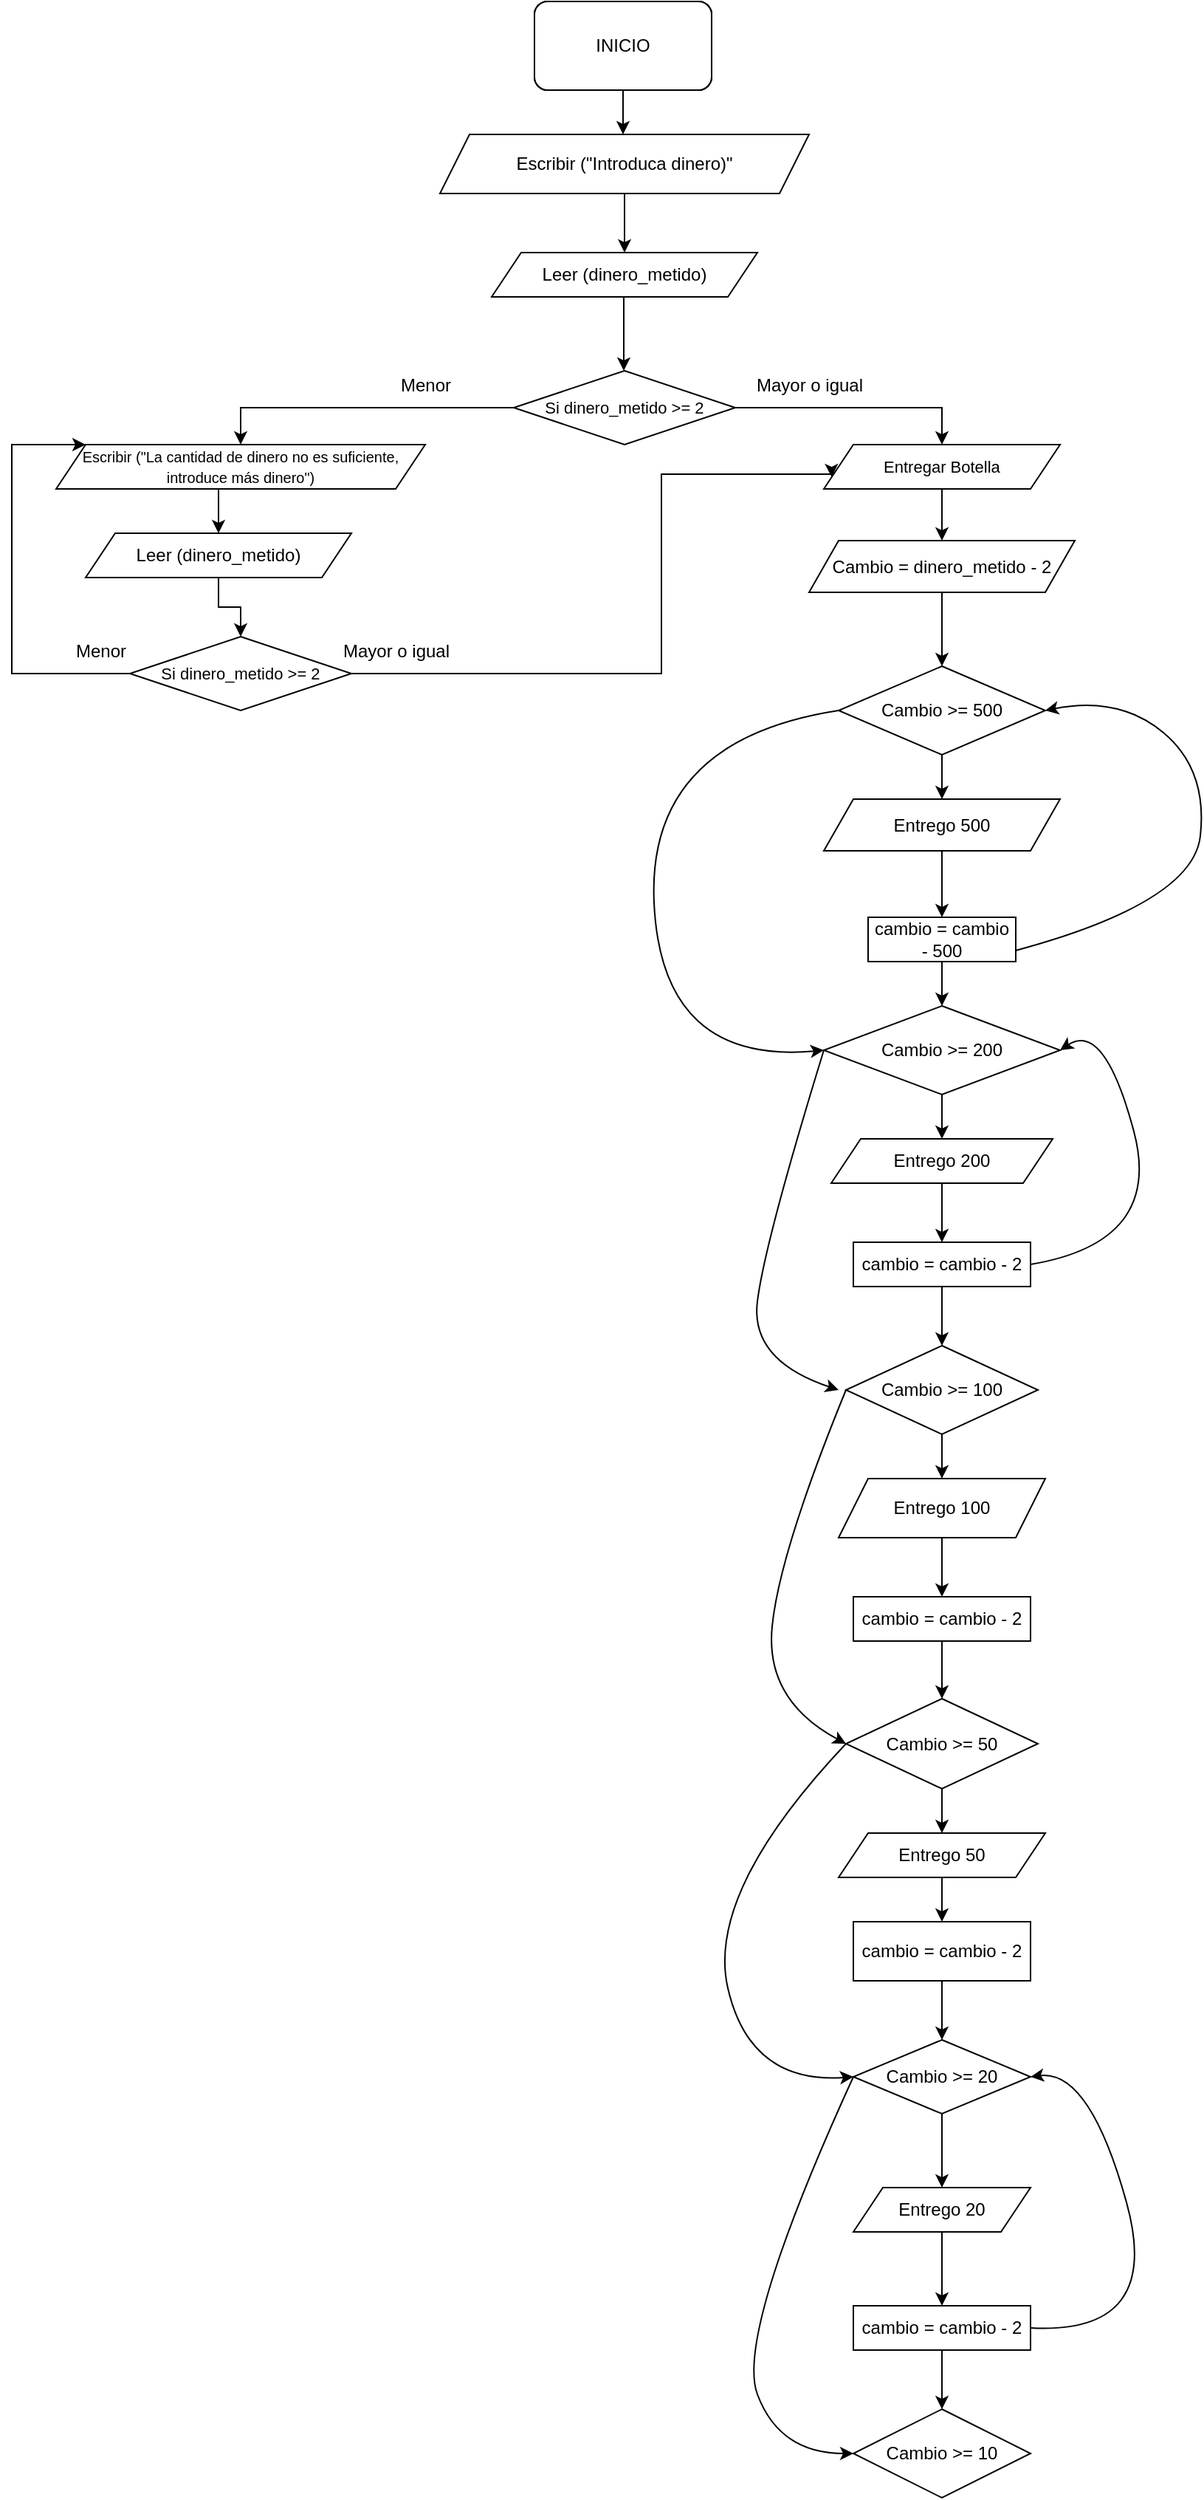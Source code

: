 <mxfile version="20.3.3" type="github">
  <diagram id="1XjNQObzMwLtmU3Wl38Y" name="Página-1">
    <mxGraphModel dx="1780" dy="532" grid="1" gridSize="10" guides="1" tooltips="1" connect="1" arrows="1" fold="1" page="1" pageScale="1" pageWidth="827" pageHeight="1169" math="0" shadow="0">
      <root>
        <mxCell id="0" />
        <mxCell id="1" parent="0" />
        <mxCell id="wKU1zmOduOE47sI-MYQm-1" value="" style="rounded=1;whiteSpace=wrap;html=1;" parent="1" vertex="1">
          <mxGeometry x="354" y="20" width="120" height="60" as="geometry" />
        </mxCell>
        <mxCell id="wKU1zmOduOE47sI-MYQm-3" value="" style="rounded=1;whiteSpace=wrap;html=1;" parent="1" vertex="1">
          <mxGeometry x="354" y="20" width="120" height="60" as="geometry" />
        </mxCell>
        <mxCell id="wKU1zmOduOE47sI-MYQm-5" value="" style="rounded=1;whiteSpace=wrap;html=1;" parent="1" vertex="1">
          <mxGeometry x="354" y="20" width="120" height="60" as="geometry" />
        </mxCell>
        <mxCell id="wKU1zmOduOE47sI-MYQm-7" value="INICIO" style="rounded=1;whiteSpace=wrap;html=1;" parent="1" vertex="1">
          <mxGeometry x="354" y="20" width="120" height="60" as="geometry" />
        </mxCell>
        <mxCell id="wKU1zmOduOE47sI-MYQm-8" value="" style="endArrow=classic;html=1;rounded=0;exitX=0.5;exitY=1;exitDx=0;exitDy=0;" parent="1" source="wKU1zmOduOE47sI-MYQm-7" edge="1">
          <mxGeometry width="50" height="50" relative="1" as="geometry">
            <mxPoint x="624" y="260" as="sourcePoint" />
            <mxPoint x="414" y="110" as="targetPoint" />
          </mxGeometry>
        </mxCell>
        <mxCell id="wKU1zmOduOE47sI-MYQm-11" style="edgeStyle=orthogonalEdgeStyle;rounded=0;orthogonalLoop=1;jettySize=auto;html=1;entryX=0.5;entryY=0;entryDx=0;entryDy=0;" parent="1" source="wKU1zmOduOE47sI-MYQm-9" target="wKU1zmOduOE47sI-MYQm-10" edge="1">
          <mxGeometry relative="1" as="geometry" />
        </mxCell>
        <mxCell id="wKU1zmOduOE47sI-MYQm-9" value="Escribir (&quot;Introduca dinero)&quot;" style="shape=parallelogram;perimeter=parallelogramPerimeter;whiteSpace=wrap;html=1;fixedSize=1;" parent="1" vertex="1">
          <mxGeometry x="290" y="110" width="250" height="40" as="geometry" />
        </mxCell>
        <mxCell id="wKU1zmOduOE47sI-MYQm-10" value="Leer (dinero_metido)" style="shape=parallelogram;perimeter=parallelogramPerimeter;whiteSpace=wrap;html=1;fixedSize=1;" parent="1" vertex="1">
          <mxGeometry x="325" y="190" width="180" height="30" as="geometry" />
        </mxCell>
        <mxCell id="wKU1zmOduOE47sI-MYQm-18" value="" style="endArrow=classic;html=1;rounded=0;" parent="1" edge="1">
          <mxGeometry width="50" height="50" relative="1" as="geometry">
            <mxPoint x="414.5" y="220" as="sourcePoint" />
            <mxPoint x="414.5" y="270" as="targetPoint" />
            <Array as="points">
              <mxPoint x="414.5" y="270" />
            </Array>
          </mxGeometry>
        </mxCell>
        <mxCell id="wKU1zmOduOE47sI-MYQm-47" style="edgeStyle=orthogonalEdgeStyle;rounded=0;orthogonalLoop=1;jettySize=auto;html=1;fontSize=11;entryX=0.5;entryY=0;entryDx=0;entryDy=0;" parent="1" source="wKU1zmOduOE47sI-MYQm-44" target="wKU1zmOduOE47sI-MYQm-45" edge="1">
          <mxGeometry relative="1" as="geometry">
            <mxPoint x="210" y="295" as="targetPoint" />
          </mxGeometry>
        </mxCell>
        <mxCell id="wKU1zmOduOE47sI-MYQm-48" style="edgeStyle=orthogonalEdgeStyle;rounded=0;orthogonalLoop=1;jettySize=auto;html=1;entryX=0.5;entryY=0;entryDx=0;entryDy=0;fontSize=11;" parent="1" source="wKU1zmOduOE47sI-MYQm-44" target="wKU1zmOduOE47sI-MYQm-46" edge="1">
          <mxGeometry relative="1" as="geometry" />
        </mxCell>
        <mxCell id="wKU1zmOduOE47sI-MYQm-44" value="Si dinero_metido &amp;gt;= 2" style="rhombus;whiteSpace=wrap;html=1;fontSize=11;" parent="1" vertex="1">
          <mxGeometry x="340" y="270" width="150" height="50" as="geometry" />
        </mxCell>
        <mxCell id="wKU1zmOduOE47sI-MYQm-59" style="edgeStyle=orthogonalEdgeStyle;rounded=0;orthogonalLoop=1;jettySize=auto;html=1;exitX=0.5;exitY=1;exitDx=0;exitDy=0;entryX=0.5;entryY=0;entryDx=0;entryDy=0;fontSize=12;" parent="1" source="wKU1zmOduOE47sI-MYQm-45" target="wKU1zmOduOE47sI-MYQm-58" edge="1">
          <mxGeometry relative="1" as="geometry" />
        </mxCell>
        <mxCell id="wKU1zmOduOE47sI-MYQm-45" value="&lt;font size=&quot;1&quot;&gt;Escribir (&quot;La cantidad de dinero no es suficiente, introduce más dinero&quot;)&lt;/font&gt;" style="shape=parallelogram;perimeter=parallelogramPerimeter;whiteSpace=wrap;html=1;fixedSize=1;fontSize=11;" parent="1" vertex="1">
          <mxGeometry x="30" y="320" width="250" height="30" as="geometry" />
        </mxCell>
        <mxCell id="OM4j7b3b33D8RclZtUaz-7" style="edgeStyle=orthogonalEdgeStyle;rounded=0;orthogonalLoop=1;jettySize=auto;html=1;entryX=0.5;entryY=0;entryDx=0;entryDy=0;" edge="1" parent="1" source="wKU1zmOduOE47sI-MYQm-46" target="OM4j7b3b33D8RclZtUaz-6">
          <mxGeometry relative="1" as="geometry" />
        </mxCell>
        <mxCell id="wKU1zmOduOE47sI-MYQm-46" value="Entregar Botella" style="shape=parallelogram;perimeter=parallelogramPerimeter;whiteSpace=wrap;html=1;fixedSize=1;fontSize=11;" parent="1" vertex="1">
          <mxGeometry x="550" y="320" width="160" height="30" as="geometry" />
        </mxCell>
        <mxCell id="OM4j7b3b33D8RclZtUaz-10" style="edgeStyle=orthogonalEdgeStyle;rounded=0;orthogonalLoop=1;jettySize=auto;html=1;" edge="1" parent="1" source="wKU1zmOduOE47sI-MYQm-50" target="OM4j7b3b33D8RclZtUaz-9">
          <mxGeometry relative="1" as="geometry" />
        </mxCell>
        <mxCell id="wKU1zmOduOE47sI-MYQm-50" value="Cambio &amp;gt;= 500" style="rhombus;whiteSpace=wrap;html=1;fontSize=12;" parent="1" vertex="1">
          <mxGeometry x="560" y="470" width="140" height="60" as="geometry" />
        </mxCell>
        <mxCell id="OM4j7b3b33D8RclZtUaz-24" style="edgeStyle=orthogonalEdgeStyle;rounded=0;orthogonalLoop=1;jettySize=auto;html=1;entryX=0.5;entryY=0;entryDx=0;entryDy=0;" edge="1" parent="1" source="wKU1zmOduOE47sI-MYQm-53" target="OM4j7b3b33D8RclZtUaz-15">
          <mxGeometry relative="1" as="geometry" />
        </mxCell>
        <mxCell id="wKU1zmOduOE47sI-MYQm-53" value="cambio = cambio - 500" style="rounded=0;whiteSpace=wrap;html=1;fontSize=12;" parent="1" vertex="1">
          <mxGeometry x="580" y="640" width="100" height="30" as="geometry" />
        </mxCell>
        <mxCell id="wKU1zmOduOE47sI-MYQm-56" value="Menor" style="text;html=1;align=center;verticalAlign=middle;resizable=0;points=[];autosize=1;strokeColor=none;fillColor=none;fontSize=12;" parent="1" vertex="1">
          <mxGeometry x="250" y="265" width="60" height="30" as="geometry" />
        </mxCell>
        <mxCell id="wKU1zmOduOE47sI-MYQm-57" value="Mayor o igual&lt;br&gt;" style="text;html=1;align=center;verticalAlign=middle;resizable=0;points=[];autosize=1;strokeColor=none;fillColor=none;fontSize=12;" parent="1" vertex="1">
          <mxGeometry x="490" y="265" width="100" height="30" as="geometry" />
        </mxCell>
        <mxCell id="wKU1zmOduOE47sI-MYQm-61" style="edgeStyle=orthogonalEdgeStyle;rounded=0;orthogonalLoop=1;jettySize=auto;html=1;exitX=0.5;exitY=1;exitDx=0;exitDy=0;entryX=0.5;entryY=0;entryDx=0;entryDy=0;fontSize=12;" parent="1" source="wKU1zmOduOE47sI-MYQm-58" target="wKU1zmOduOE47sI-MYQm-60" edge="1">
          <mxGeometry relative="1" as="geometry" />
        </mxCell>
        <mxCell id="wKU1zmOduOE47sI-MYQm-58" value="Leer (dinero_metido)" style="shape=parallelogram;perimeter=parallelogramPerimeter;whiteSpace=wrap;html=1;fixedSize=1;" parent="1" vertex="1">
          <mxGeometry x="50" y="380" width="180" height="30" as="geometry" />
        </mxCell>
        <mxCell id="OM4j7b3b33D8RclZtUaz-1" style="edgeStyle=orthogonalEdgeStyle;rounded=0;orthogonalLoop=1;jettySize=auto;html=1;exitX=0;exitY=0.5;exitDx=0;exitDy=0;" edge="1" parent="1" source="wKU1zmOduOE47sI-MYQm-60" target="wKU1zmOduOE47sI-MYQm-45">
          <mxGeometry relative="1" as="geometry">
            <mxPoint x="10" y="320" as="targetPoint" />
            <Array as="points">
              <mxPoint y="475" />
              <mxPoint y="320" />
            </Array>
          </mxGeometry>
        </mxCell>
        <mxCell id="OM4j7b3b33D8RclZtUaz-2" style="edgeStyle=orthogonalEdgeStyle;rounded=0;orthogonalLoop=1;jettySize=auto;html=1;entryX=0;entryY=0.75;entryDx=0;entryDy=0;" edge="1" parent="1" source="wKU1zmOduOE47sI-MYQm-60" target="wKU1zmOduOE47sI-MYQm-46">
          <mxGeometry relative="1" as="geometry">
            <mxPoint x="470" y="340" as="targetPoint" />
            <Array as="points">
              <mxPoint x="440" y="475" />
              <mxPoint x="440" y="340" />
              <mxPoint x="555" y="340" />
            </Array>
          </mxGeometry>
        </mxCell>
        <mxCell id="wKU1zmOduOE47sI-MYQm-60" value="Si dinero_metido &amp;gt;= 2" style="rhombus;whiteSpace=wrap;html=1;fontSize=11;" parent="1" vertex="1">
          <mxGeometry x="80" y="450" width="150" height="50" as="geometry" />
        </mxCell>
        <mxCell id="OM4j7b3b33D8RclZtUaz-4" value="Menor" style="text;html=1;align=center;verticalAlign=middle;resizable=0;points=[];autosize=1;strokeColor=none;fillColor=none;" vertex="1" parent="1">
          <mxGeometry x="30" y="445" width="60" height="30" as="geometry" />
        </mxCell>
        <mxCell id="OM4j7b3b33D8RclZtUaz-5" value="Mayor o igual&lt;br&gt;" style="text;html=1;align=center;verticalAlign=middle;resizable=0;points=[];autosize=1;strokeColor=none;fillColor=none;" vertex="1" parent="1">
          <mxGeometry x="210" y="445" width="100" height="30" as="geometry" />
        </mxCell>
        <mxCell id="OM4j7b3b33D8RclZtUaz-8" style="edgeStyle=orthogonalEdgeStyle;rounded=0;orthogonalLoop=1;jettySize=auto;html=1;entryX=0.5;entryY=0;entryDx=0;entryDy=0;" edge="1" parent="1" source="OM4j7b3b33D8RclZtUaz-6" target="wKU1zmOduOE47sI-MYQm-50">
          <mxGeometry relative="1" as="geometry" />
        </mxCell>
        <mxCell id="OM4j7b3b33D8RclZtUaz-6" value="Cambio = dinero_metido - 2" style="shape=parallelogram;perimeter=parallelogramPerimeter;whiteSpace=wrap;html=1;fixedSize=1;" vertex="1" parent="1">
          <mxGeometry x="540" y="385" width="180" height="35" as="geometry" />
        </mxCell>
        <mxCell id="OM4j7b3b33D8RclZtUaz-11" style="edgeStyle=orthogonalEdgeStyle;rounded=0;orthogonalLoop=1;jettySize=auto;html=1;entryX=0.5;entryY=0;entryDx=0;entryDy=0;" edge="1" parent="1" source="OM4j7b3b33D8RclZtUaz-9" target="wKU1zmOduOE47sI-MYQm-53">
          <mxGeometry relative="1" as="geometry" />
        </mxCell>
        <mxCell id="OM4j7b3b33D8RclZtUaz-9" value="Entrego 500" style="shape=parallelogram;perimeter=parallelogramPerimeter;whiteSpace=wrap;html=1;fixedSize=1;" vertex="1" parent="1">
          <mxGeometry x="550" y="560" width="160" height="35" as="geometry" />
        </mxCell>
        <mxCell id="OM4j7b3b33D8RclZtUaz-13" value="" style="curved=1;endArrow=classic;html=1;rounded=0;exitX=1;exitY=0.75;exitDx=0;exitDy=0;entryX=1;entryY=0.5;entryDx=0;entryDy=0;" edge="1" parent="1" source="wKU1zmOduOE47sI-MYQm-53" target="wKU1zmOduOE47sI-MYQm-50">
          <mxGeometry width="50" height="50" relative="1" as="geometry">
            <mxPoint x="750" y="630" as="sourcePoint" />
            <mxPoint x="800" y="580" as="targetPoint" />
            <Array as="points">
              <mxPoint x="800" y="630" />
              <mxPoint x="810" y="540" />
              <mxPoint x="750" y="490" />
            </Array>
          </mxGeometry>
        </mxCell>
        <mxCell id="OM4j7b3b33D8RclZtUaz-14" value="" style="curved=1;endArrow=classic;html=1;rounded=0;exitX=0;exitY=0.5;exitDx=0;exitDy=0;entryX=0;entryY=0.5;entryDx=0;entryDy=0;" edge="1" parent="1" source="wKU1zmOduOE47sI-MYQm-50" target="OM4j7b3b33D8RclZtUaz-15">
          <mxGeometry width="50" height="50" relative="1" as="geometry">
            <mxPoint x="460" y="570" as="sourcePoint" />
            <mxPoint x="540" y="780" as="targetPoint" />
            <Array as="points">
              <mxPoint x="430" y="520" />
              <mxPoint x="440" y="740" />
            </Array>
          </mxGeometry>
        </mxCell>
        <mxCell id="OM4j7b3b33D8RclZtUaz-17" style="edgeStyle=orthogonalEdgeStyle;rounded=0;orthogonalLoop=1;jettySize=auto;html=1;entryX=0.5;entryY=0;entryDx=0;entryDy=0;" edge="1" parent="1" source="OM4j7b3b33D8RclZtUaz-15" target="OM4j7b3b33D8RclZtUaz-16">
          <mxGeometry relative="1" as="geometry" />
        </mxCell>
        <mxCell id="OM4j7b3b33D8RclZtUaz-15" value="Cambio &amp;gt;= 200" style="rhombus;whiteSpace=wrap;html=1;" vertex="1" parent="1">
          <mxGeometry x="550" y="700" width="160" height="60" as="geometry" />
        </mxCell>
        <mxCell id="OM4j7b3b33D8RclZtUaz-19" style="edgeStyle=orthogonalEdgeStyle;rounded=0;orthogonalLoop=1;jettySize=auto;html=1;entryX=0.5;entryY=0;entryDx=0;entryDy=0;" edge="1" parent="1" source="OM4j7b3b33D8RclZtUaz-16" target="OM4j7b3b33D8RclZtUaz-18">
          <mxGeometry relative="1" as="geometry" />
        </mxCell>
        <mxCell id="OM4j7b3b33D8RclZtUaz-16" value="Entrego 200" style="shape=parallelogram;perimeter=parallelogramPerimeter;whiteSpace=wrap;html=1;fixedSize=1;" vertex="1" parent="1">
          <mxGeometry x="555" y="790" width="150" height="30" as="geometry" />
        </mxCell>
        <mxCell id="OM4j7b3b33D8RclZtUaz-25" style="edgeStyle=orthogonalEdgeStyle;rounded=0;orthogonalLoop=1;jettySize=auto;html=1;entryX=0.5;entryY=0;entryDx=0;entryDy=0;" edge="1" parent="1" source="OM4j7b3b33D8RclZtUaz-18" target="OM4j7b3b33D8RclZtUaz-22">
          <mxGeometry relative="1" as="geometry" />
        </mxCell>
        <mxCell id="OM4j7b3b33D8RclZtUaz-18" value="cambio = cambio - 2&lt;br&gt;" style="rounded=0;whiteSpace=wrap;html=1;" vertex="1" parent="1">
          <mxGeometry x="570" y="860" width="120" height="30" as="geometry" />
        </mxCell>
        <mxCell id="OM4j7b3b33D8RclZtUaz-20" value="" style="curved=1;endArrow=classic;html=1;rounded=0;exitX=1;exitY=0.5;exitDx=0;exitDy=0;entryX=1;entryY=0.5;entryDx=0;entryDy=0;" edge="1" parent="1" source="OM4j7b3b33D8RclZtUaz-18" target="OM4j7b3b33D8RclZtUaz-15">
          <mxGeometry width="50" height="50" relative="1" as="geometry">
            <mxPoint x="730" y="860" as="sourcePoint" />
            <mxPoint x="780" y="810" as="targetPoint" />
            <Array as="points">
              <mxPoint x="780" y="860" />
              <mxPoint x="740" y="710" />
            </Array>
          </mxGeometry>
        </mxCell>
        <mxCell id="OM4j7b3b33D8RclZtUaz-21" value="" style="curved=1;endArrow=classic;html=1;rounded=0;" edge="1" parent="1">
          <mxGeometry width="50" height="50" relative="1" as="geometry">
            <mxPoint x="550" y="730" as="sourcePoint" />
            <mxPoint x="560" y="960" as="targetPoint" />
            <Array as="points">
              <mxPoint x="510" y="860" />
              <mxPoint x="500" y="940" />
            </Array>
          </mxGeometry>
        </mxCell>
        <mxCell id="OM4j7b3b33D8RclZtUaz-26" style="edgeStyle=orthogonalEdgeStyle;rounded=0;orthogonalLoop=1;jettySize=auto;html=1;entryX=0.5;entryY=0;entryDx=0;entryDy=0;" edge="1" parent="1" source="OM4j7b3b33D8RclZtUaz-22" target="OM4j7b3b33D8RclZtUaz-23">
          <mxGeometry relative="1" as="geometry" />
        </mxCell>
        <mxCell id="OM4j7b3b33D8RclZtUaz-22" value="Cambio &amp;gt;= 100" style="rhombus;whiteSpace=wrap;html=1;" vertex="1" parent="1">
          <mxGeometry x="565" y="930" width="130" height="60" as="geometry" />
        </mxCell>
        <mxCell id="OM4j7b3b33D8RclZtUaz-28" style="edgeStyle=orthogonalEdgeStyle;rounded=0;orthogonalLoop=1;jettySize=auto;html=1;entryX=0.5;entryY=0;entryDx=0;entryDy=0;" edge="1" parent="1" source="OM4j7b3b33D8RclZtUaz-23" target="OM4j7b3b33D8RclZtUaz-27">
          <mxGeometry relative="1" as="geometry" />
        </mxCell>
        <mxCell id="OM4j7b3b33D8RclZtUaz-23" value="Entrego 100" style="shape=parallelogram;perimeter=parallelogramPerimeter;whiteSpace=wrap;html=1;fixedSize=1;" vertex="1" parent="1">
          <mxGeometry x="560" y="1020" width="140" height="40" as="geometry" />
        </mxCell>
        <mxCell id="OM4j7b3b33D8RclZtUaz-31" style="edgeStyle=orthogonalEdgeStyle;rounded=0;orthogonalLoop=1;jettySize=auto;html=1;entryX=0.5;entryY=0;entryDx=0;entryDy=0;" edge="1" parent="1" source="OM4j7b3b33D8RclZtUaz-27" target="OM4j7b3b33D8RclZtUaz-30">
          <mxGeometry relative="1" as="geometry" />
        </mxCell>
        <mxCell id="OM4j7b3b33D8RclZtUaz-27" value="cambio = cambio - 2" style="rounded=0;whiteSpace=wrap;html=1;" vertex="1" parent="1">
          <mxGeometry x="570" y="1100" width="120" height="30" as="geometry" />
        </mxCell>
        <mxCell id="OM4j7b3b33D8RclZtUaz-29" value="" style="curved=1;endArrow=classic;html=1;rounded=0;exitX=0;exitY=0.5;exitDx=0;exitDy=0;entryX=0;entryY=0.5;entryDx=0;entryDy=0;" edge="1" parent="1" source="OM4j7b3b33D8RclZtUaz-22" target="OM4j7b3b33D8RclZtUaz-30">
          <mxGeometry width="50" height="50" relative="1" as="geometry">
            <mxPoint x="470" y="1070" as="sourcePoint" />
            <mxPoint x="560" y="1200" as="targetPoint" />
            <Array as="points">
              <mxPoint x="520" y="1070" />
              <mxPoint x="510" y="1170" />
            </Array>
          </mxGeometry>
        </mxCell>
        <mxCell id="OM4j7b3b33D8RclZtUaz-33" style="edgeStyle=orthogonalEdgeStyle;rounded=0;orthogonalLoop=1;jettySize=auto;html=1;entryX=0.5;entryY=0;entryDx=0;entryDy=0;" edge="1" parent="1" source="OM4j7b3b33D8RclZtUaz-30" target="OM4j7b3b33D8RclZtUaz-32">
          <mxGeometry relative="1" as="geometry" />
        </mxCell>
        <mxCell id="OM4j7b3b33D8RclZtUaz-30" value="Cambio &amp;gt;= 50" style="rhombus;whiteSpace=wrap;html=1;" vertex="1" parent="1">
          <mxGeometry x="565" y="1169" width="130" height="61" as="geometry" />
        </mxCell>
        <mxCell id="OM4j7b3b33D8RclZtUaz-35" style="edgeStyle=orthogonalEdgeStyle;rounded=0;orthogonalLoop=1;jettySize=auto;html=1;entryX=0.5;entryY=0;entryDx=0;entryDy=0;" edge="1" parent="1" source="OM4j7b3b33D8RclZtUaz-32" target="OM4j7b3b33D8RclZtUaz-34">
          <mxGeometry relative="1" as="geometry" />
        </mxCell>
        <mxCell id="OM4j7b3b33D8RclZtUaz-32" value="Entrego 50" style="shape=parallelogram;perimeter=parallelogramPerimeter;whiteSpace=wrap;html=1;fixedSize=1;" vertex="1" parent="1">
          <mxGeometry x="560" y="1260" width="140" height="30" as="geometry" />
        </mxCell>
        <mxCell id="OM4j7b3b33D8RclZtUaz-38" style="edgeStyle=orthogonalEdgeStyle;rounded=0;orthogonalLoop=1;jettySize=auto;html=1;entryX=0.5;entryY=0;entryDx=0;entryDy=0;" edge="1" parent="1" source="OM4j7b3b33D8RclZtUaz-34" target="OM4j7b3b33D8RclZtUaz-36">
          <mxGeometry relative="1" as="geometry" />
        </mxCell>
        <mxCell id="OM4j7b3b33D8RclZtUaz-34" value="cambio = cambio - 2" style="rounded=0;whiteSpace=wrap;html=1;" vertex="1" parent="1">
          <mxGeometry x="570" y="1320" width="120" height="40" as="geometry" />
        </mxCell>
        <mxCell id="OM4j7b3b33D8RclZtUaz-40" style="edgeStyle=orthogonalEdgeStyle;rounded=0;orthogonalLoop=1;jettySize=auto;html=1;entryX=0.5;entryY=0;entryDx=0;entryDy=0;" edge="1" parent="1" source="OM4j7b3b33D8RclZtUaz-36" target="OM4j7b3b33D8RclZtUaz-39">
          <mxGeometry relative="1" as="geometry" />
        </mxCell>
        <mxCell id="OM4j7b3b33D8RclZtUaz-36" value="Cambio &amp;gt;= 20" style="rhombus;whiteSpace=wrap;html=1;" vertex="1" parent="1">
          <mxGeometry x="570" y="1400" width="120" height="50" as="geometry" />
        </mxCell>
        <mxCell id="OM4j7b3b33D8RclZtUaz-37" value="" style="curved=1;endArrow=classic;html=1;rounded=0;exitX=0;exitY=0.5;exitDx=0;exitDy=0;entryX=0;entryY=0.5;entryDx=0;entryDy=0;" edge="1" parent="1" source="OM4j7b3b33D8RclZtUaz-30" target="OM4j7b3b33D8RclZtUaz-36">
          <mxGeometry width="50" height="50" relative="1" as="geometry">
            <mxPoint x="390" y="1280" as="sourcePoint" />
            <mxPoint x="440" y="1230" as="targetPoint" />
            <Array as="points">
              <mxPoint x="470" y="1300" />
              <mxPoint x="500" y="1430" />
            </Array>
          </mxGeometry>
        </mxCell>
        <mxCell id="OM4j7b3b33D8RclZtUaz-42" style="edgeStyle=orthogonalEdgeStyle;rounded=0;orthogonalLoop=1;jettySize=auto;html=1;entryX=0.5;entryY=0;entryDx=0;entryDy=0;" edge="1" parent="1" source="OM4j7b3b33D8RclZtUaz-39" target="OM4j7b3b33D8RclZtUaz-41">
          <mxGeometry relative="1" as="geometry" />
        </mxCell>
        <mxCell id="OM4j7b3b33D8RclZtUaz-39" value="Entrego 20" style="shape=parallelogram;perimeter=parallelogramPerimeter;whiteSpace=wrap;html=1;fixedSize=1;" vertex="1" parent="1">
          <mxGeometry x="570" y="1500" width="120" height="30" as="geometry" />
        </mxCell>
        <mxCell id="OM4j7b3b33D8RclZtUaz-45" style="edgeStyle=orthogonalEdgeStyle;rounded=0;orthogonalLoop=1;jettySize=auto;html=1;entryX=0.5;entryY=0;entryDx=0;entryDy=0;" edge="1" parent="1" source="OM4j7b3b33D8RclZtUaz-41" target="OM4j7b3b33D8RclZtUaz-44">
          <mxGeometry relative="1" as="geometry" />
        </mxCell>
        <mxCell id="OM4j7b3b33D8RclZtUaz-41" value="cambio = cambio - 2" style="rounded=0;whiteSpace=wrap;html=1;" vertex="1" parent="1">
          <mxGeometry x="570" y="1580" width="120" height="30" as="geometry" />
        </mxCell>
        <mxCell id="OM4j7b3b33D8RclZtUaz-43" value="" style="curved=1;endArrow=classic;html=1;rounded=0;exitX=1;exitY=0.5;exitDx=0;exitDy=0;entryX=1;entryY=0.5;entryDx=0;entryDy=0;" edge="1" parent="1" source="OM4j7b3b33D8RclZtUaz-41" target="OM4j7b3b33D8RclZtUaz-36">
          <mxGeometry width="50" height="50" relative="1" as="geometry">
            <mxPoint x="730" y="1600" as="sourcePoint" />
            <mxPoint x="780" y="1550" as="targetPoint" />
            <Array as="points">
              <mxPoint x="780" y="1600" />
              <mxPoint x="730" y="1420" />
            </Array>
          </mxGeometry>
        </mxCell>
        <mxCell id="OM4j7b3b33D8RclZtUaz-44" value="Cambio &amp;gt;= 10" style="rhombus;whiteSpace=wrap;html=1;" vertex="1" parent="1">
          <mxGeometry x="570" y="1650" width="120" height="60" as="geometry" />
        </mxCell>
        <mxCell id="OM4j7b3b33D8RclZtUaz-46" value="" style="curved=1;endArrow=classic;html=1;rounded=0;exitX=0;exitY=0.5;exitDx=0;exitDy=0;entryX=0;entryY=0.5;entryDx=0;entryDy=0;" edge="1" parent="1" source="OM4j7b3b33D8RclZtUaz-36" target="OM4j7b3b33D8RclZtUaz-44">
          <mxGeometry width="50" height="50" relative="1" as="geometry">
            <mxPoint x="440" y="1600" as="sourcePoint" />
            <mxPoint x="490" y="1550" as="targetPoint" />
            <Array as="points">
              <mxPoint x="490" y="1600" />
              <mxPoint x="520" y="1680" />
            </Array>
          </mxGeometry>
        </mxCell>
      </root>
    </mxGraphModel>
  </diagram>
</mxfile>
